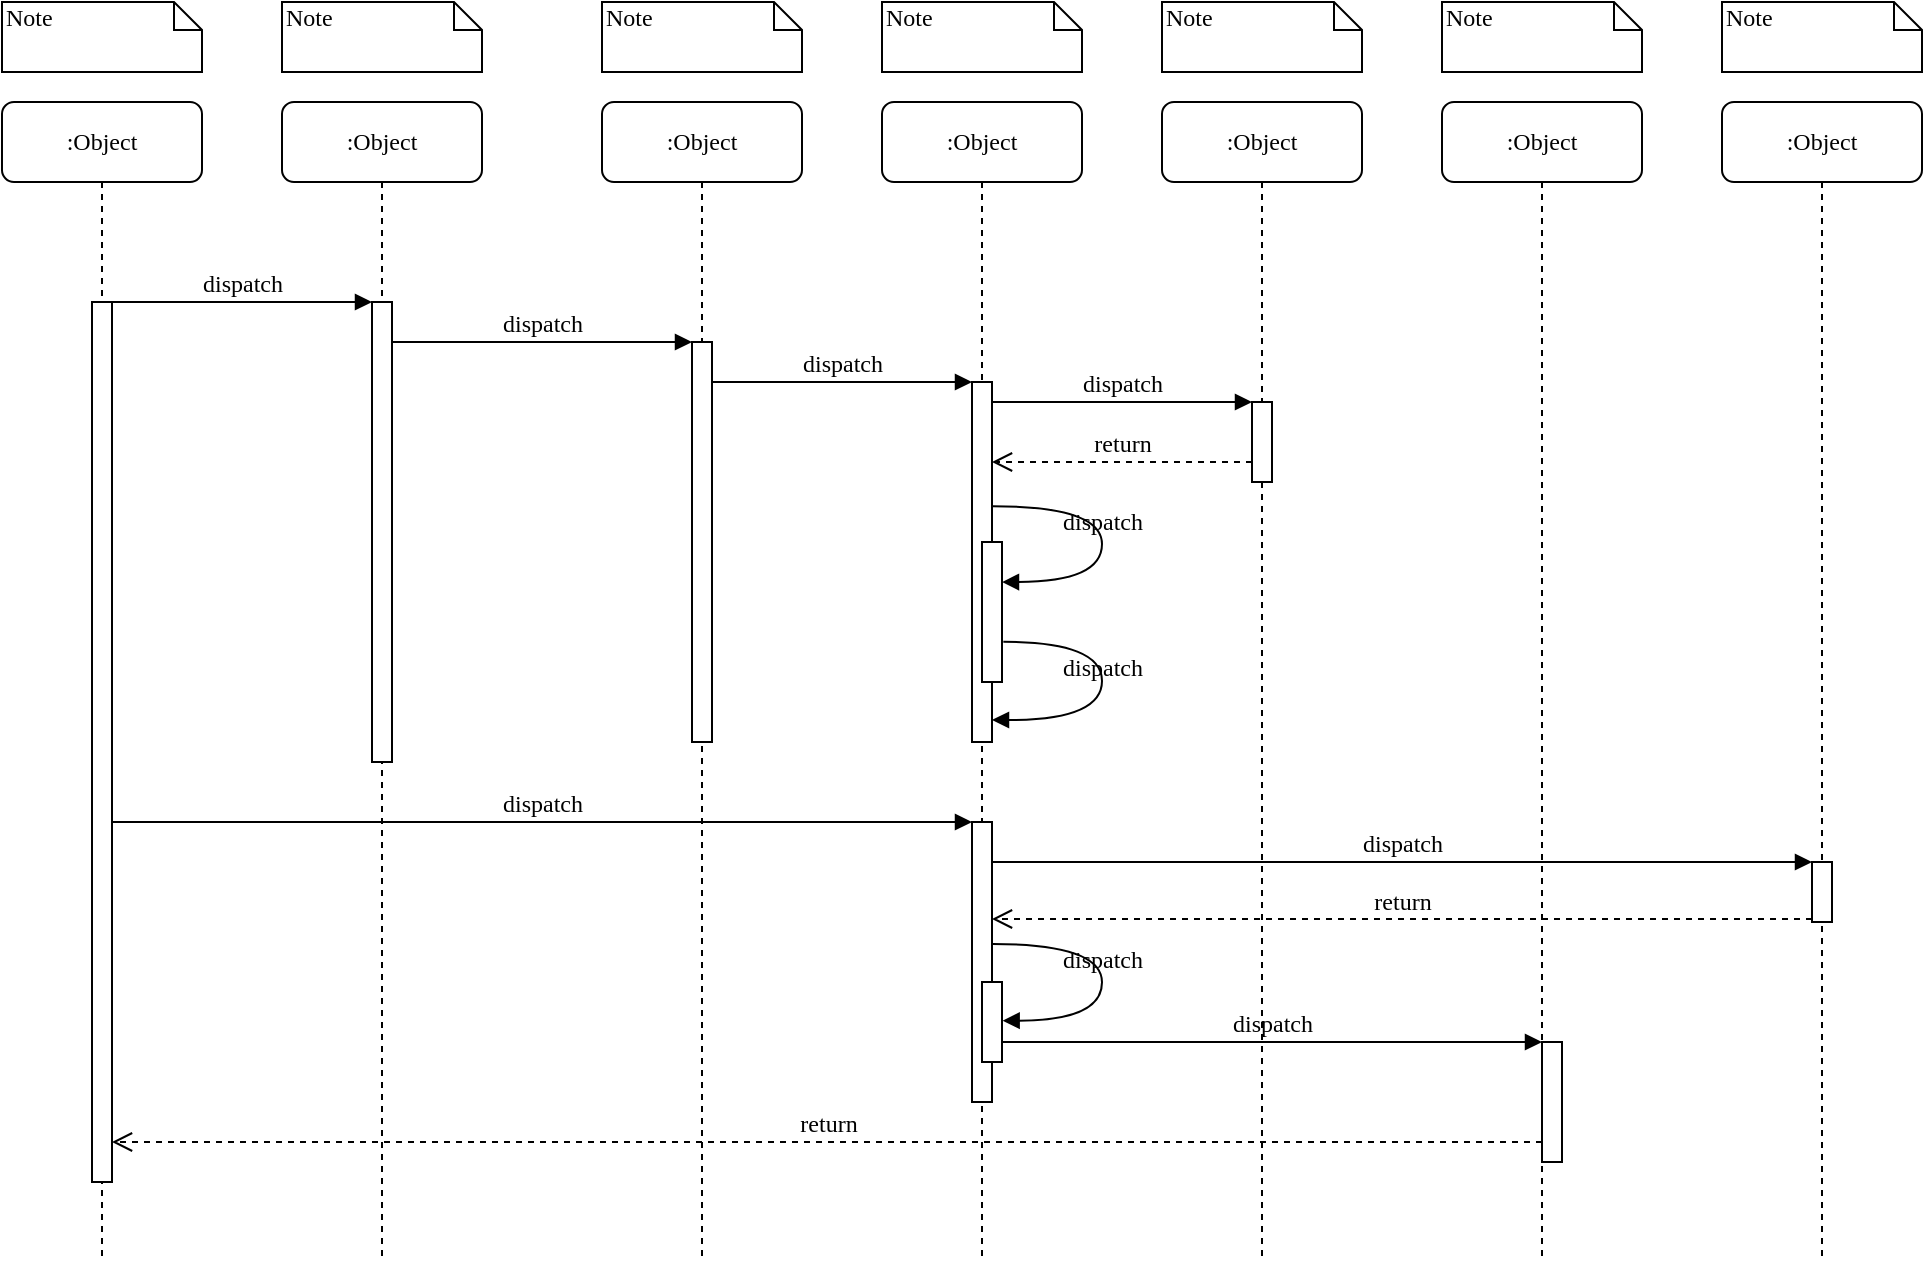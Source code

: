 <mxfile type="github" version="10.6.7"><diagram id="13e1069c-82ec-6db2-03f1-153e76fe0fe0" name="Page-1"><mxGraphModel grid="1" shadow="0" math="0" background="#ffffff" pageHeight="850" pageWidth="1100" pageScale="1" page="1" fold="1" arrows="1" connect="1" tooltips="1" guides="1" gridSize="10" dy="521" dx="1010"><root><mxCell id="0" /><mxCell id="1" parent="0" /><mxCell value=":Object" id="7baba1c4bc27f4b0-2" parent="1" vertex="1" style="shape=umlLifeline;perimeter=lifelinePerimeter;whiteSpace=wrap;html=1;container=1;collapsible=0;recursiveResize=0;outlineConnect=0;rounded=1;shadow=0;comic=0;labelBackgroundColor=none;strokeColor=#000000;strokeWidth=1;fillColor=#FFFFFF;fontFamily=Verdana;fontSize=12;fontColor=#000000;align=center;"><mxGeometry as="geometry" height="580" width="100" y="80" x="240" /></mxCell><mxCell value="" id="7baba1c4bc27f4b0-10" parent="7baba1c4bc27f4b0-2" vertex="1" style="html=1;points=[];perimeter=orthogonalPerimeter;rounded=0;shadow=0;comic=0;labelBackgroundColor=none;strokeColor=#000000;strokeWidth=1;fillColor=#FFFFFF;fontFamily=Verdana;fontSize=12;fontColor=#000000;align=center;"><mxGeometry as="geometry" height="230" width="10" y="100" x="45" /></mxCell><mxCell value=":Object" id="7baba1c4bc27f4b0-3" parent="1" vertex="1" style="shape=umlLifeline;perimeter=lifelinePerimeter;whiteSpace=wrap;html=1;container=1;collapsible=0;recursiveResize=0;outlineConnect=0;rounded=1;shadow=0;comic=0;labelBackgroundColor=none;strokeColor=#000000;strokeWidth=1;fillColor=#FFFFFF;fontFamily=Verdana;fontSize=12;fontColor=#000000;align=center;"><mxGeometry as="geometry" height="580" width="100" y="80" x="400" /></mxCell><mxCell value="" id="7baba1c4bc27f4b0-13" parent="7baba1c4bc27f4b0-3" vertex="1" style="html=1;points=[];perimeter=orthogonalPerimeter;rounded=0;shadow=0;comic=0;labelBackgroundColor=none;strokeColor=#000000;strokeWidth=1;fillColor=#FFFFFF;fontFamily=Verdana;fontSize=12;fontColor=#000000;align=center;"><mxGeometry as="geometry" height="200" width="10" y="120" x="45" /></mxCell><mxCell value=":Object" id="7baba1c4bc27f4b0-4" parent="1" vertex="1" style="shape=umlLifeline;perimeter=lifelinePerimeter;whiteSpace=wrap;html=1;container=1;collapsible=0;recursiveResize=0;outlineConnect=0;rounded=1;shadow=0;comic=0;labelBackgroundColor=none;strokeColor=#000000;strokeWidth=1;fillColor=#FFFFFF;fontFamily=Verdana;fontSize=12;fontColor=#000000;align=center;"><mxGeometry as="geometry" height="580" width="100" y="80" x="540" /></mxCell><mxCell value=":Object" id="7baba1c4bc27f4b0-5" parent="1" vertex="1" style="shape=umlLifeline;perimeter=lifelinePerimeter;whiteSpace=wrap;html=1;container=1;collapsible=0;recursiveResize=0;outlineConnect=0;rounded=1;shadow=0;comic=0;labelBackgroundColor=none;strokeColor=#000000;strokeWidth=1;fillColor=#FFFFFF;fontFamily=Verdana;fontSize=12;fontColor=#000000;align=center;"><mxGeometry as="geometry" height="580" width="100" y="80" x="680" /></mxCell><mxCell value=":Object" id="7baba1c4bc27f4b0-6" parent="1" vertex="1" style="shape=umlLifeline;perimeter=lifelinePerimeter;whiteSpace=wrap;html=1;container=1;collapsible=0;recursiveResize=0;outlineConnect=0;rounded=1;shadow=0;comic=0;labelBackgroundColor=none;strokeColor=#000000;strokeWidth=1;fillColor=#FFFFFF;fontFamily=Verdana;fontSize=12;fontColor=#000000;align=center;"><mxGeometry as="geometry" height="580" width="100" y="80" x="820" /></mxCell><mxCell value=":Object" id="7baba1c4bc27f4b0-7" parent="1" vertex="1" style="shape=umlLifeline;perimeter=lifelinePerimeter;whiteSpace=wrap;html=1;container=1;collapsible=0;recursiveResize=0;outlineConnect=0;rounded=1;shadow=0;comic=0;labelBackgroundColor=none;strokeColor=#000000;strokeWidth=1;fillColor=#FFFFFF;fontFamily=Verdana;fontSize=12;fontColor=#000000;align=center;"><mxGeometry as="geometry" height="580" width="100" y="80" x="960" /></mxCell><mxCell value=":Object" id="7baba1c4bc27f4b0-8" parent="1" vertex="1" style="shape=umlLifeline;perimeter=lifelinePerimeter;whiteSpace=wrap;html=1;container=1;collapsible=0;recursiveResize=0;outlineConnect=0;rounded=1;shadow=0;comic=0;labelBackgroundColor=none;strokeColor=#000000;strokeWidth=1;fillColor=#FFFFFF;fontFamily=Verdana;fontSize=12;fontColor=#000000;align=center;"><mxGeometry as="geometry" height="580" width="100" y="80" x="100" /></mxCell><mxCell value="" id="7baba1c4bc27f4b0-9" parent="7baba1c4bc27f4b0-8" vertex="1" style="html=1;points=[];perimeter=orthogonalPerimeter;rounded=0;shadow=0;comic=0;labelBackgroundColor=none;strokeColor=#000000;strokeWidth=1;fillColor=#FFFFFF;fontFamily=Verdana;fontSize=12;fontColor=#000000;align=center;"><mxGeometry as="geometry" height="440" width="10" y="100" x="45" /></mxCell><mxCell value="" id="7baba1c4bc27f4b0-16" parent="1" vertex="1" style="html=1;points=[];perimeter=orthogonalPerimeter;rounded=0;shadow=0;comic=0;labelBackgroundColor=none;strokeColor=#000000;strokeWidth=1;fillColor=#FFFFFF;fontFamily=Verdana;fontSize=12;fontColor=#000000;align=center;"><mxGeometry as="geometry" height="180" width="10" y="220" x="585" /></mxCell><mxCell value="dispatch" id="7baba1c4bc27f4b0-17" parent="1" style="html=1;verticalAlign=bottom;endArrow=block;labelBackgroundColor=none;fontFamily=Verdana;fontSize=12;edgeStyle=elbowEdgeStyle;elbow=vertical;" edge="1" target="7baba1c4bc27f4b0-16" source="7baba1c4bc27f4b0-13"><mxGeometry as="geometry" relative="1"><mxPoint as="sourcePoint" y="220" x="510" /><Array as="points"><mxPoint y="220" x="460" /></Array></mxGeometry></mxCell><mxCell value="" id="7baba1c4bc27f4b0-19" parent="1" vertex="1" style="html=1;points=[];perimeter=orthogonalPerimeter;rounded=0;shadow=0;comic=0;labelBackgroundColor=none;strokeColor=#000000;strokeWidth=1;fillColor=#FFFFFF;fontFamily=Verdana;fontSize=12;fontColor=#000000;align=center;"><mxGeometry as="geometry" height="40" width="10" y="230" x="725" /></mxCell><mxCell value="dispatch" id="7baba1c4bc27f4b0-20" parent="1" style="html=1;verticalAlign=bottom;endArrow=block;entryX=0;entryY=0;labelBackgroundColor=none;fontFamily=Verdana;fontSize=12;edgeStyle=elbowEdgeStyle;elbow=vertical;" edge="1" target="7baba1c4bc27f4b0-19" source="7baba1c4bc27f4b0-16"><mxGeometry as="geometry" relative="1"><mxPoint as="sourcePoint" y="230" x="650" /></mxGeometry></mxCell><mxCell value="return" id="7baba1c4bc27f4b0-21" parent="1" style="html=1;verticalAlign=bottom;endArrow=open;dashed=1;endSize=8;labelBackgroundColor=none;fontFamily=Verdana;fontSize=12;edgeStyle=elbowEdgeStyle;elbow=vertical;" edge="1" target="7baba1c4bc27f4b0-16" source="7baba1c4bc27f4b0-19"><mxGeometry as="geometry" relative="1"><mxPoint as="targetPoint" y="306" x="650" /><Array as="points"><mxPoint y="260" x="670" /><mxPoint y="260" x="700" /></Array></mxGeometry></mxCell><mxCell value="" id="7baba1c4bc27f4b0-22" parent="1" vertex="1" style="html=1;points=[];perimeter=orthogonalPerimeter;rounded=0;shadow=0;comic=0;labelBackgroundColor=none;strokeColor=#000000;strokeWidth=1;fillColor=#FFFFFF;fontFamily=Verdana;fontSize=12;fontColor=#000000;align=center;"><mxGeometry as="geometry" height="140" width="10" y="440" x="585" /></mxCell><mxCell value="dispatch" id="7baba1c4bc27f4b0-23" parent="1" style="html=1;verticalAlign=bottom;endArrow=block;entryX=0;entryY=0;labelBackgroundColor=none;fontFamily=Verdana;fontSize=12;" edge="1" target="7baba1c4bc27f4b0-22" source="7baba1c4bc27f4b0-9"><mxGeometry as="geometry" relative="1"><mxPoint as="sourcePoint" y="420" x="510" /></mxGeometry></mxCell><mxCell value="" id="7baba1c4bc27f4b0-25" parent="1" vertex="1" style="html=1;points=[];perimeter=orthogonalPerimeter;rounded=0;shadow=0;comic=0;labelBackgroundColor=none;strokeColor=#000000;strokeWidth=1;fillColor=#FFFFFF;fontFamily=Verdana;fontSize=12;fontColor=#000000;align=center;"><mxGeometry as="geometry" height="30" width="10" y="460" x="1005" /></mxCell><mxCell value="dispatch" id="7baba1c4bc27f4b0-26" parent="1" style="html=1;verticalAlign=bottom;endArrow=block;entryX=0;entryY=0;labelBackgroundColor=none;fontFamily=Verdana;fontSize=12;" edge="1" target="7baba1c4bc27f4b0-25" source="7baba1c4bc27f4b0-22"><mxGeometry as="geometry" relative="1"><mxPoint as="sourcePoint" y="340" x="930" /></mxGeometry></mxCell><mxCell value="return" id="7baba1c4bc27f4b0-27" parent="1" style="html=1;verticalAlign=bottom;endArrow=open;dashed=1;endSize=8;exitX=0;exitY=0.95;labelBackgroundColor=none;fontFamily=Verdana;fontSize=12;" edge="1" target="7baba1c4bc27f4b0-22" source="7baba1c4bc27f4b0-25"><mxGeometry as="geometry" relative="1"><mxPoint as="targetPoint" y="416" x="930" /></mxGeometry></mxCell><mxCell value="" id="7baba1c4bc27f4b0-28" parent="1" vertex="1" style="html=1;points=[];perimeter=orthogonalPerimeter;rounded=0;shadow=0;comic=0;labelBackgroundColor=none;strokeColor=#000000;strokeWidth=1;fillColor=#FFFFFF;fontFamily=Verdana;fontSize=12;fontColor=#000000;align=center;"><mxGeometry as="geometry" height="60" width="10" y="550" x="870" /></mxCell><mxCell value="dispatch" id="7baba1c4bc27f4b0-29" parent="1" style="html=1;verticalAlign=bottom;endArrow=block;entryX=0;entryY=0;labelBackgroundColor=none;fontFamily=Verdana;fontSize=12;edgeStyle=elbowEdgeStyle;elbow=vertical;" edge="1" target="7baba1c4bc27f4b0-28" source="7baba1c4bc27f4b0-37"><mxGeometry as="geometry" relative="1"><mxPoint as="sourcePoint" y="550" x="800" /></mxGeometry></mxCell><mxCell value="return" id="7baba1c4bc27f4b0-30" parent="1" style="html=1;verticalAlign=bottom;endArrow=open;dashed=1;endSize=8;labelBackgroundColor=none;fontFamily=Verdana;fontSize=12;edgeStyle=elbowEdgeStyle;elbow=vertical;" edge="1" target="7baba1c4bc27f4b0-9" source="7baba1c4bc27f4b0-28"><mxGeometry as="geometry" relative="1"><mxPoint as="targetPoint" y="626" x="800" /><Array as="points"><mxPoint y="600" x="570" /></Array></mxGeometry></mxCell><mxCell value="dispatch" id="7baba1c4bc27f4b0-11" parent="1" style="html=1;verticalAlign=bottom;endArrow=block;entryX=0;entryY=0;labelBackgroundColor=none;fontFamily=Verdana;fontSize=12;edgeStyle=elbowEdgeStyle;elbow=vertical;" edge="1" target="7baba1c4bc27f4b0-10" source="7baba1c4bc27f4b0-9"><mxGeometry as="geometry" relative="1"><mxPoint as="sourcePoint" y="190" x="220" /></mxGeometry></mxCell><mxCell value="dispatch" id="7baba1c4bc27f4b0-14" parent="1" style="html=1;verticalAlign=bottom;endArrow=block;entryX=0;entryY=0;labelBackgroundColor=none;fontFamily=Verdana;fontSize=12;edgeStyle=elbowEdgeStyle;elbow=vertical;" edge="1" target="7baba1c4bc27f4b0-13" source="7baba1c4bc27f4b0-10"><mxGeometry as="geometry" relative="1"><mxPoint as="sourcePoint" y="200" x="370" /></mxGeometry></mxCell><mxCell value="" id="7baba1c4bc27f4b0-34" parent="1" vertex="1" style="html=1;points=[];perimeter=orthogonalPerimeter;rounded=0;shadow=0;comic=0;labelBackgroundColor=none;strokeColor=#000000;strokeWidth=1;fillColor=#FFFFFF;fontFamily=Verdana;fontSize=12;fontColor=#000000;align=center;"><mxGeometry as="geometry" height="70" width="10" y="300" x="590" /></mxCell><mxCell value="dispatch" id="7baba1c4bc27f4b0-35" parent="1" style="html=1;verticalAlign=bottom;endArrow=block;labelBackgroundColor=none;fontFamily=Verdana;fontSize=12;elbow=vertical;edgeStyle=orthogonalEdgeStyle;curved=1;entryX=1;entryY=0.286;entryPerimeter=0;exitX=1.038;exitY=0.345;exitPerimeter=0;" edge="1" target="7baba1c4bc27f4b0-34" source="7baba1c4bc27f4b0-16"><mxGeometry as="geometry" relative="1"><mxPoint as="sourcePoint" y="230" x="465" /><mxPoint as="targetPoint" y="230" x="595" /><Array as="points"><mxPoint y="282" x="650" /><mxPoint y="320" x="650" /></Array></mxGeometry></mxCell><mxCell value="dispatch" id="7baba1c4bc27f4b0-36" parent="1" style="html=1;verticalAlign=bottom;endArrow=block;labelBackgroundColor=none;fontFamily=Verdana;fontSize=12;elbow=vertical;edgeStyle=orthogonalEdgeStyle;curved=1;exitX=1.066;exitY=0.713;exitPerimeter=0;" edge="1" source="7baba1c4bc27f4b0-34"><mxGeometry as="geometry" relative="1"><mxPoint as="sourcePoint" y="350" x="610.333" /><mxPoint as="targetPoint" y="389" x="595" /><Array as="points"><mxPoint y="350" x="650" /><mxPoint y="389" x="650" /></Array></mxGeometry></mxCell><mxCell value="" id="7baba1c4bc27f4b0-37" parent="1" vertex="1" style="html=1;points=[];perimeter=orthogonalPerimeter;rounded=0;shadow=0;comic=0;labelBackgroundColor=none;strokeColor=#000000;strokeWidth=1;fillColor=#FFFFFF;fontFamily=Verdana;fontSize=12;fontColor=#000000;align=center;"><mxGeometry as="geometry" height="40" width="10" y="520" x="590" /></mxCell><mxCell value="dispatch" id="7baba1c4bc27f4b0-39" parent="1" style="html=1;verticalAlign=bottom;endArrow=block;labelBackgroundColor=none;fontFamily=Verdana;fontSize=12;elbow=vertical;edgeStyle=orthogonalEdgeStyle;curved=1;entryX=1;entryY=0.286;entryPerimeter=0;exitX=1.038;exitY=0.345;exitPerimeter=0;" edge="1"><mxGeometry as="geometry" relative="1"><mxPoint as="sourcePoint" y="501" x="595.333" /><mxPoint as="targetPoint" y="539.333" x="600.333" /><Array as="points"><mxPoint y="501" x="650" /><mxPoint y="539" x="650" /></Array></mxGeometry></mxCell><mxCell value="Note" id="7baba1c4bc27f4b0-40" parent="1" vertex="1" style="shape=note;whiteSpace=wrap;html=1;size=14;verticalAlign=top;align=left;spacingTop=-6;rounded=0;shadow=0;comic=0;labelBackgroundColor=none;strokeColor=#000000;strokeWidth=1;fillColor=#FFFFFF;fontFamily=Verdana;fontSize=12;fontColor=#000000;"><mxGeometry as="geometry" height="35" width="100" y="30" x="100" /></mxCell><mxCell value="Note" id="7baba1c4bc27f4b0-41" parent="1" vertex="1" style="shape=note;whiteSpace=wrap;html=1;size=14;verticalAlign=top;align=left;spacingTop=-6;rounded=0;shadow=0;comic=0;labelBackgroundColor=none;strokeColor=#000000;strokeWidth=1;fillColor=#FFFFFF;fontFamily=Verdana;fontSize=12;fontColor=#000000;"><mxGeometry as="geometry" height="35" width="100" y="30" x="240" /></mxCell><mxCell value="Note" id="7baba1c4bc27f4b0-42" parent="1" vertex="1" style="shape=note;whiteSpace=wrap;html=1;size=14;verticalAlign=top;align=left;spacingTop=-6;rounded=0;shadow=0;comic=0;labelBackgroundColor=none;strokeColor=#000000;strokeWidth=1;fillColor=#FFFFFF;fontFamily=Verdana;fontSize=12;fontColor=#000000;"><mxGeometry as="geometry" height="35" width="100" y="30" x="400" /></mxCell><mxCell value="Note" id="7baba1c4bc27f4b0-43" parent="1" vertex="1" style="shape=note;whiteSpace=wrap;html=1;size=14;verticalAlign=top;align=left;spacingTop=-6;rounded=0;shadow=0;comic=0;labelBackgroundColor=none;strokeColor=#000000;strokeWidth=1;fillColor=#FFFFFF;fontFamily=Verdana;fontSize=12;fontColor=#000000;"><mxGeometry as="geometry" height="35" width="100" y="30" x="540" /></mxCell><mxCell value="Note" id="7baba1c4bc27f4b0-44" parent="1" vertex="1" style="shape=note;whiteSpace=wrap;html=1;size=14;verticalAlign=top;align=left;spacingTop=-6;rounded=0;shadow=0;comic=0;labelBackgroundColor=none;strokeColor=#000000;strokeWidth=1;fillColor=#FFFFFF;fontFamily=Verdana;fontSize=12;fontColor=#000000;"><mxGeometry as="geometry" height="35" width="100" y="30" x="680" /></mxCell><mxCell value="Note" id="7baba1c4bc27f4b0-45" parent="1" vertex="1" style="shape=note;whiteSpace=wrap;html=1;size=14;verticalAlign=top;align=left;spacingTop=-6;rounded=0;shadow=0;comic=0;labelBackgroundColor=none;strokeColor=#000000;strokeWidth=1;fillColor=#FFFFFF;fontFamily=Verdana;fontSize=12;fontColor=#000000;"><mxGeometry as="geometry" height="35" width="100" y="30" x="820" /></mxCell><mxCell value="Note" id="7baba1c4bc27f4b0-46" parent="1" vertex="1" style="shape=note;whiteSpace=wrap;html=1;size=14;verticalAlign=top;align=left;spacingTop=-6;rounded=0;shadow=0;comic=0;labelBackgroundColor=none;strokeColor=#000000;strokeWidth=1;fillColor=#FFFFFF;fontFamily=Verdana;fontSize=12;fontColor=#000000;"><mxGeometry as="geometry" height="35" width="100" y="30" x="960" /></mxCell></root></mxGraphModel></diagram></mxfile>